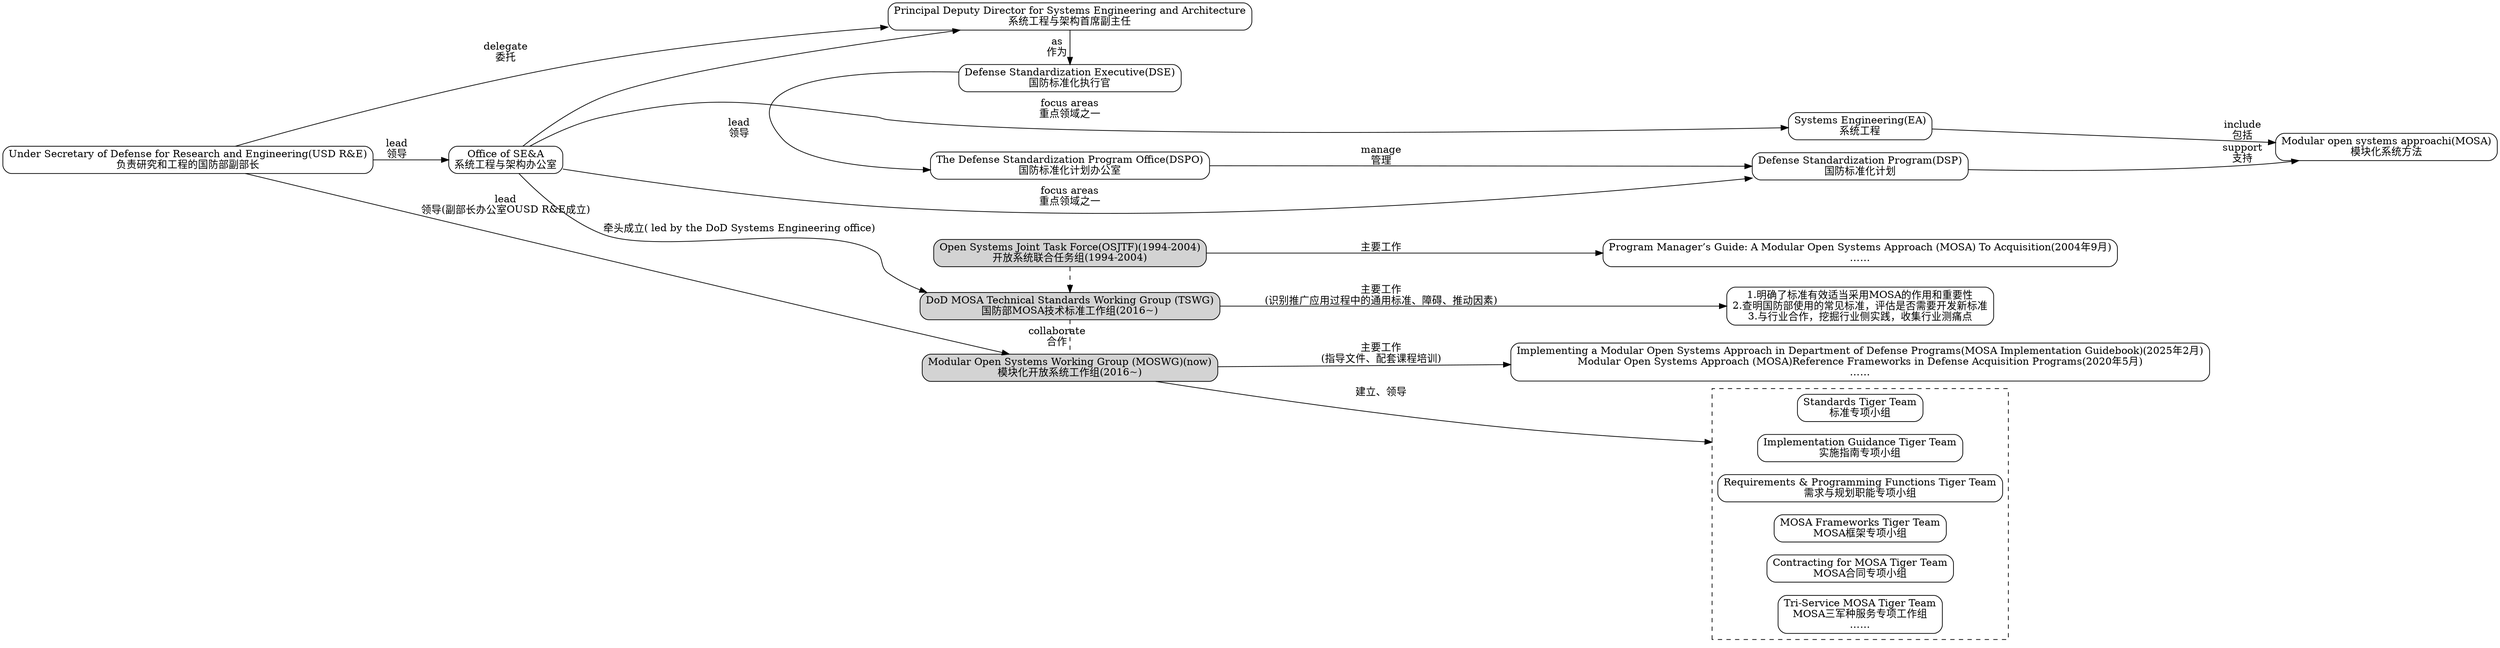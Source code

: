 digraph G {
  graph [rankdir=LR,compound=true];
  node [shape=box, style="rounded,filled"];
	USDRE[color=black,fillcolor=white,label="Under Secretary of Defense for Research and Engineering(USD R&E)\n负责研究和工程的国防部副部长"]
	Office_SEA[color=black,fillcolor=white,label="Office of SE&A\n系统工程与架构办公室"]
	Principal_Deputy_Director_for_Systems_Engineering_and_Architecture[color=black,fillcolor=white,label="Principal Deputy Director for Systems Engineering and Architecture\n系统工程与架构首席副主任"]
	DSP[label="Defense Standardization Program(DSP)\n国防标准化计划",color=black,fillcolor=white]
	Defense_Standardization_Executive[color=black,fillcolor=white,label="Defense Standardization Executive(DSE)\n国防标准化执行官"]
	DSPO[color=black,fillcolor=white,label="The Defense Standardization Program Office(DSPO)\n国防标准化计划办公室"]
	{rank=same;Defense_Standardization_Executive;DSPO;Principal_Deputy_Director_for_Systems_Engineering_and_Architecture;}
	USDRE->Office_SEA[label="lead\n领导"]
	Office_SEA->Principal_Deputy_Director_for_Systems_Engineering_and_Architecture

	USDRE->Principal_Deputy_Director_for_Systems_Engineering_and_Architecture[label="delegate\n委托"]

	Principal_Deputy_Director_for_Systems_Engineering_and_Architecture->Defense_Standardization_Executive[label="as\n作为"]
	Defense_Standardization_Executive->DSPO[label="lead\n领导"]
	DSPO->DSP[label="manage\n管理"]

	MOSA_[label="Modular open systems approachi(MOSA)\n模块化系统方法",color=black,fillcolor=white]
	Systems_Engineering[color=black,fillcolor=white,label="Systems Engineering(EA)\n系统工程"]
	{rank=same;Systems_Engineering;DSP;}
	DSP->MOSA_[label="support\n支持"]
	Office_SEA->DSP[label="focus areas\n重点领域之一"]
	Office_SEA->Systems_Engineering[label="focus areas\n重点领域之一"]
	Systems_Engineering->MOSA_[label="include\n包括"]
	MOSWG[label="Modular Open Systems Working Group (MOSWG)(now)\n模块化开放系统工作组(2016~)"]
	OSJTF[label="Open Systems Joint Task Force(OSJTF)(1994-2004)\n开放系统联合任务组(1994-2004)"]
	TSWG[label="DoD MOSA Technical Standards Working Group (TSWG)\n国防部MOSA技术标准工作组(2016~)"]
subgraph cluster_tiger_team{
	label=""
	style = dashed;
	Tiger1[color=black,fillcolor=white,label="Standards Tiger Team\n标准专项小组"]
	Tiger2[color=black,fillcolor=white,label="Implementation Guidance Tiger Team\n实施指南专项小组"]
	Tiger3[color=black,fillcolor=white,label="Requirements & Programming Functions Tiger Team\n需求与规划职能专项小组"]
	Tiger4[color=black,fillcolor=white,label="MOSA Frameworks Tiger Team\nMOSA框架专项小组"]
	Tiger5[color=black,fillcolor=white,label="Contracting for MOSA Tiger Team\nMOSA合同专项小组"]
	Tiger6[color=black,fillcolor=white,label="Tri-Service MOSA Tiger Team\nMOSA三军种服务专项工作组\n……"]
}
	{rank=same;MOSWG;OSJTF;TSWG;}
	MOSWG->Tiger2[label="建立、领导",lhead="cluster_tiger_team"];
	OSJTF->TSWG[style=dashed]
	TSWG->MOSWG[style=dashed,label="collaborate\n合作",dir=none]
	TSWG_role[color=black,fillcolor=white,label="1.明确了标准有效适当采用MOSA的作用和重要性\n2.查明国防部使用的常见标准，评估是否需要开发新标准\n3.与行业合作，挖掘行业侧实践，收集行业测痛点"]
	TSWG->TSWG_role[label="主要工作\n(识别推广应用过程中的通用标准、障碍、推动因素)"]
	OSJTF_work[label="Program Manager’s Guide: A Modular Open Systems Approach (MOSA) To Acquisition(2004年9月)\n……",color=black,fillcolor=white]
	OSJTF->OSJTF_work[label="主要工作"]
	
	MOSWG_work[label="Implementing a Modular Open Systems Approach in Department of Defense Programs(MOSA Implementation Guidebook)(2025年2月)\nModular Open Systems Approach (MOSA)Reference Frameworks in Defense Acquisition Programs(2020年5月)\n……",color=black,fillcolor=white]
	MOSWG->MOSWG_work[label="主要工作\n(指导文件、配套课程培训)"]

	USDRE->MOSWG[label="lead\n领导(副部长办公室OUSD R&E成立)"]
	Office_SEA->TSWG[label="牵头成立( led by the DoD Systems Engineering office)"]
	//MOSWG->MOSA_[label="开展工作",ltail="cluster_MOSAWGs"];
	

//OSJTF->OpenSystemArch[label="define\n定义",style=dashed]
}
